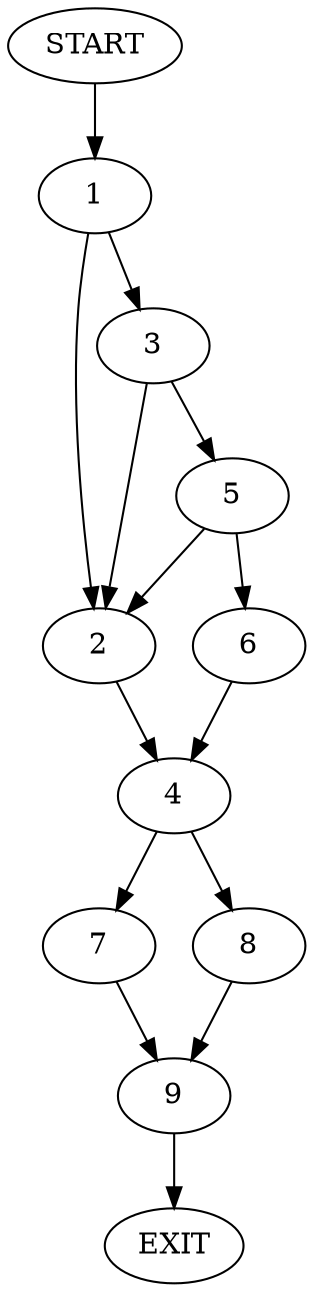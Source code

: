digraph {
0 [label="START"]
10 [label="EXIT"]
0 -> 1
1 -> 2
1 -> 3
2 -> 4
3 -> 2
3 -> 5
5 -> 2
5 -> 6
6 -> 4
4 -> 7
4 -> 8
7 -> 9
8 -> 9
9 -> 10
}
